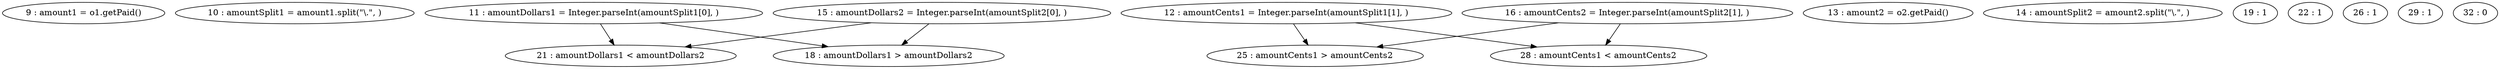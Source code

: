 digraph G {
"9 : amount1 = o1.getPaid()"
"10 : amountSplit1 = amount1.split(\"\\.\", )"
"11 : amountDollars1 = Integer.parseInt(amountSplit1[0], )"
"11 : amountDollars1 = Integer.parseInt(amountSplit1[0], )" -> "21 : amountDollars1 < amountDollars2"
"11 : amountDollars1 = Integer.parseInt(amountSplit1[0], )" -> "18 : amountDollars1 > amountDollars2"
"12 : amountCents1 = Integer.parseInt(amountSplit1[1], )"
"12 : amountCents1 = Integer.parseInt(amountSplit1[1], )" -> "25 : amountCents1 > amountCents2"
"12 : amountCents1 = Integer.parseInt(amountSplit1[1], )" -> "28 : amountCents1 < amountCents2"
"13 : amount2 = o2.getPaid()"
"14 : amountSplit2 = amount2.split(\"\\.\", )"
"15 : amountDollars2 = Integer.parseInt(amountSplit2[0], )"
"15 : amountDollars2 = Integer.parseInt(amountSplit2[0], )" -> "21 : amountDollars1 < amountDollars2"
"15 : amountDollars2 = Integer.parseInt(amountSplit2[0], )" -> "18 : amountDollars1 > amountDollars2"
"16 : amountCents2 = Integer.parseInt(amountSplit2[1], )"
"16 : amountCents2 = Integer.parseInt(amountSplit2[1], )" -> "25 : amountCents1 > amountCents2"
"16 : amountCents2 = Integer.parseInt(amountSplit2[1], )" -> "28 : amountCents1 < amountCents2"
"18 : amountDollars1 > amountDollars2"
"19 : 1"
"21 : amountDollars1 < amountDollars2"
"22 : 1"
"25 : amountCents1 > amountCents2"
"26 : 1"
"28 : amountCents1 < amountCents2"
"29 : 1"
"32 : 0"
}